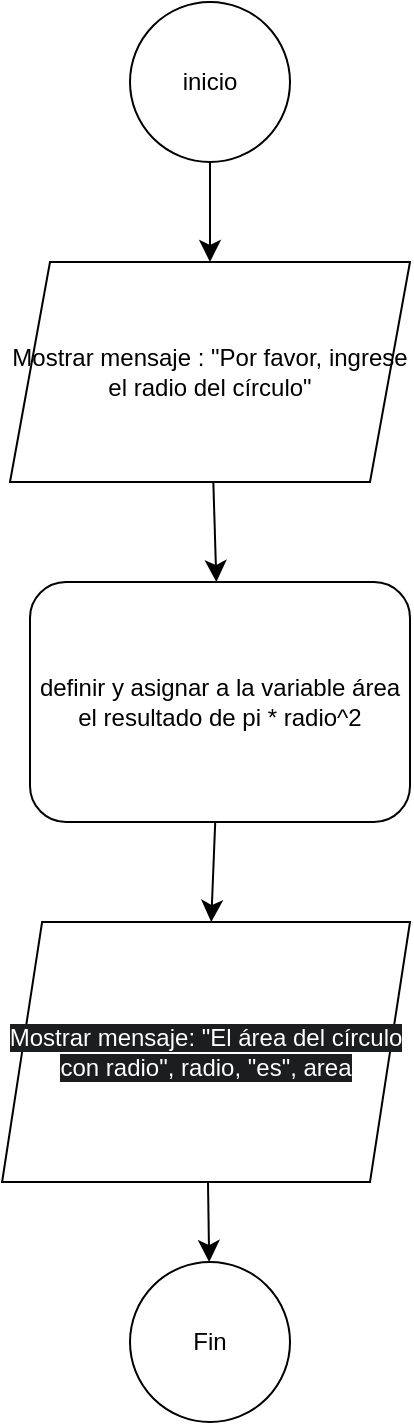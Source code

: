 <mxfile version="28.1.0">
  <diagram name="Página-1" id="pm-q0qgyHUGUlnBCRJOw">
    <mxGraphModel dx="553" dy="647" grid="1" gridSize="10" guides="1" tooltips="1" connect="1" arrows="1" fold="1" page="1" pageScale="1" pageWidth="827" pageHeight="1169" math="0" shadow="0">
      <root>
        <mxCell id="0" />
        <mxCell id="1" parent="0" />
        <mxCell id="F7oJyhly9HJpChA34aWp-3" value="" style="edgeStyle=none;curved=1;rounded=0;orthogonalLoop=1;jettySize=auto;html=1;fontSize=12;startSize=8;endSize=8;" edge="1" parent="1" source="F7oJyhly9HJpChA34aWp-1" target="F7oJyhly9HJpChA34aWp-2">
          <mxGeometry relative="1" as="geometry" />
        </mxCell>
        <mxCell id="F7oJyhly9HJpChA34aWp-1" value="inicio" style="ellipse;whiteSpace=wrap;html=1;aspect=fixed;" vertex="1" parent="1">
          <mxGeometry x="250" y="330" width="80" height="80" as="geometry" />
        </mxCell>
        <mxCell id="F7oJyhly9HJpChA34aWp-5" value="" style="edgeStyle=none;curved=1;rounded=0;orthogonalLoop=1;jettySize=auto;html=1;fontSize=12;startSize=8;endSize=8;" edge="1" parent="1" source="F7oJyhly9HJpChA34aWp-2" target="F7oJyhly9HJpChA34aWp-4">
          <mxGeometry relative="1" as="geometry" />
        </mxCell>
        <mxCell id="F7oJyhly9HJpChA34aWp-2" value="Mostrar mensaje : &quot;Por favor, ingrese el radio del círculo&quot;" style="shape=parallelogram;perimeter=parallelogramPerimeter;whiteSpace=wrap;html=1;fixedSize=1;" vertex="1" parent="1">
          <mxGeometry x="190" y="460" width="200" height="110" as="geometry" />
        </mxCell>
        <mxCell id="F7oJyhly9HJpChA34aWp-10" value="" style="edgeStyle=none;curved=1;rounded=0;orthogonalLoop=1;jettySize=auto;html=1;fontSize=12;startSize=8;endSize=8;" edge="1" parent="1" source="F7oJyhly9HJpChA34aWp-4" target="F7oJyhly9HJpChA34aWp-11">
          <mxGeometry relative="1" as="geometry">
            <mxPoint x="283.947" y="800" as="targetPoint" />
          </mxGeometry>
        </mxCell>
        <mxCell id="F7oJyhly9HJpChA34aWp-4" value="definir y asignar a la variable área el resultado de pi * radio^2" style="rounded=1;whiteSpace=wrap;html=1;" vertex="1" parent="1">
          <mxGeometry x="200" y="620" width="190" height="120" as="geometry" />
        </mxCell>
        <mxCell id="F7oJyhly9HJpChA34aWp-14" value="" style="edgeStyle=none;curved=1;rounded=0;orthogonalLoop=1;jettySize=auto;html=1;fontSize=12;startSize=8;endSize=8;" edge="1" parent="1" source="F7oJyhly9HJpChA34aWp-11" target="F7oJyhly9HJpChA34aWp-13">
          <mxGeometry relative="1" as="geometry" />
        </mxCell>
        <mxCell id="F7oJyhly9HJpChA34aWp-11" value="&lt;meta charset=&quot;utf-8&quot;&gt;&lt;span style=&quot;color: rgb(255, 255, 255); font-family: Helvetica; font-size: 12px; font-style: normal; font-variant-ligatures: normal; font-variant-caps: normal; font-weight: 400; letter-spacing: normal; orphans: 2; text-align: center; text-indent: 0px; text-transform: none; widows: 2; word-spacing: 0px; -webkit-text-stroke-width: 0px; white-space: normal; background-color: rgb(27, 29, 30); text-decoration-thickness: initial; text-decoration-style: initial; text-decoration-color: initial; display: inline !important; float: none;&quot;&gt;Mostrar mensaje: &quot;El área del círculo con radio&quot;, radio, &quot;es&quot;, area&lt;/span&gt;" style="shape=parallelogram;perimeter=parallelogramPerimeter;whiteSpace=wrap;html=1;fixedSize=1;" vertex="1" parent="1">
          <mxGeometry x="186.05" y="790" width="203.95" height="130" as="geometry" />
        </mxCell>
        <mxCell id="F7oJyhly9HJpChA34aWp-13" value="Fin" style="ellipse;whiteSpace=wrap;html=1;" vertex="1" parent="1">
          <mxGeometry x="250.005" y="960" width="80" height="80" as="geometry" />
        </mxCell>
      </root>
    </mxGraphModel>
  </diagram>
</mxfile>
